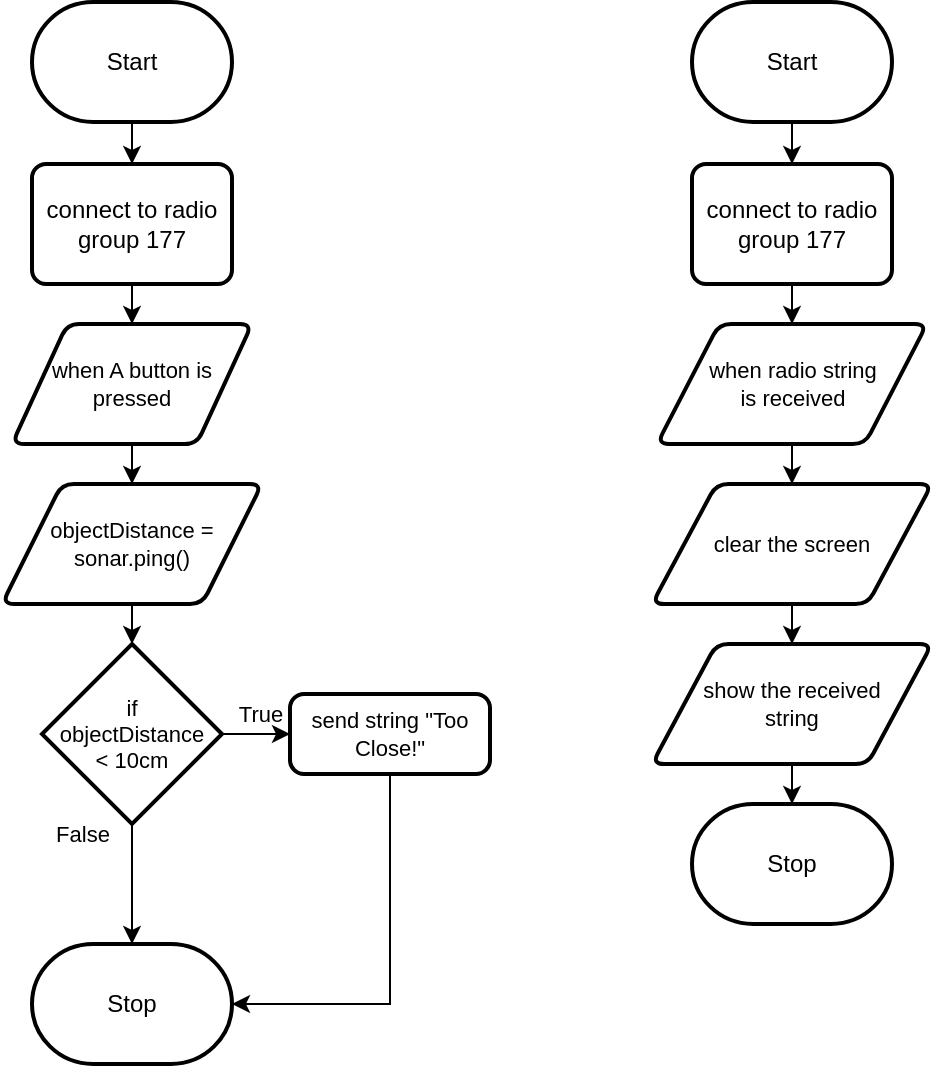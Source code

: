 <mxfile>
    <diagram id="HIP3nbAZw_EuaXWnEj3U" name="Page-1">
        <mxGraphModel dx="749" dy="435" grid="1" gridSize="10" guides="1" tooltips="1" connect="1" arrows="1" fold="1" page="1" pageScale="1" pageWidth="850" pageHeight="1100" math="0" shadow="0">
            <root>
                <mxCell id="0"/>
                <mxCell id="1" parent="0"/>
                <mxCell id="8" style="edgeStyle=orthogonalEdgeStyle;shape=connector;rounded=0;html=1;exitX=0.5;exitY=1;exitDx=0;exitDy=0;exitPerimeter=0;entryX=0.5;entryY=0;entryDx=0;entryDy=0;labelBackgroundColor=default;strokeColor=default;fontFamily=Helvetica;fontSize=11;fontColor=default;endArrow=classic;" edge="1" parent="1" source="2" target="6">
                    <mxGeometry relative="1" as="geometry"/>
                </mxCell>
                <mxCell id="2" value="Start" style="strokeWidth=2;html=1;shape=mxgraph.flowchart.terminator;whiteSpace=wrap;" parent="1" vertex="1">
                    <mxGeometry x="175" y="70" width="100" height="60" as="geometry"/>
                </mxCell>
                <mxCell id="3" value="Stop" style="strokeWidth=2;html=1;shape=mxgraph.flowchart.terminator;whiteSpace=wrap;" parent="1" vertex="1">
                    <mxGeometry x="175" y="541" width="100" height="60" as="geometry"/>
                </mxCell>
                <mxCell id="9" style="edgeStyle=orthogonalEdgeStyle;shape=connector;rounded=0;html=1;exitX=0.5;exitY=1;exitDx=0;exitDy=0;entryX=0.5;entryY=0;entryDx=0;entryDy=0;labelBackgroundColor=default;strokeColor=default;fontFamily=Helvetica;fontSize=11;fontColor=default;endArrow=classic;" edge="1" parent="1" source="6" target="7">
                    <mxGeometry relative="1" as="geometry"/>
                </mxCell>
                <mxCell id="6" value="connect to radio group 177" style="rounded=1;whiteSpace=wrap;html=1;absoluteArcSize=1;arcSize=14;strokeWidth=2;" vertex="1" parent="1">
                    <mxGeometry x="175" y="151" width="100" height="60" as="geometry"/>
                </mxCell>
                <mxCell id="11" style="edgeStyle=orthogonalEdgeStyle;shape=connector;rounded=0;html=1;exitX=0.5;exitY=1;exitDx=0;exitDy=0;entryX=0.5;entryY=0;entryDx=0;entryDy=0;labelBackgroundColor=default;strokeColor=default;fontFamily=Helvetica;fontSize=11;fontColor=default;endArrow=classic;" edge="1" parent="1" source="7" target="10">
                    <mxGeometry relative="1" as="geometry"/>
                </mxCell>
                <mxCell id="7" value="when A button is pressed" style="shape=parallelogram;html=1;strokeWidth=2;perimeter=parallelogramPerimeter;whiteSpace=wrap;rounded=1;arcSize=12;size=0.23;fontFamily=Helvetica;fontSize=11;fontColor=default;" vertex="1" parent="1">
                    <mxGeometry x="165" y="231" width="120" height="60" as="geometry"/>
                </mxCell>
                <mxCell id="15" style="edgeStyle=orthogonalEdgeStyle;shape=connector;rounded=0;html=1;exitX=0.5;exitY=1;exitDx=0;exitDy=0;entryX=0.5;entryY=0;entryDx=0;entryDy=0;entryPerimeter=0;labelBackgroundColor=default;strokeColor=default;fontFamily=Helvetica;fontSize=11;fontColor=default;endArrow=classic;" edge="1" parent="1" source="10" target="12">
                    <mxGeometry relative="1" as="geometry"/>
                </mxCell>
                <mxCell id="10" value="objectDistance = sonar.ping()" style="shape=parallelogram;html=1;strokeWidth=2;perimeter=parallelogramPerimeter;whiteSpace=wrap;rounded=1;arcSize=12;size=0.23;fontFamily=Helvetica;fontSize=11;fontColor=default;" vertex="1" parent="1">
                    <mxGeometry x="160" y="311" width="130" height="60" as="geometry"/>
                </mxCell>
                <mxCell id="14" style="edgeStyle=orthogonalEdgeStyle;shape=connector;rounded=0;html=1;exitX=1;exitY=0.5;exitDx=0;exitDy=0;exitPerimeter=0;entryX=0;entryY=0.5;entryDx=0;entryDy=0;labelBackgroundColor=default;strokeColor=default;fontFamily=Helvetica;fontSize=11;fontColor=default;endArrow=classic;" edge="1" parent="1" source="12" target="13">
                    <mxGeometry relative="1" as="geometry"/>
                </mxCell>
                <mxCell id="16" style="edgeStyle=orthogonalEdgeStyle;shape=connector;rounded=0;html=1;exitX=0.5;exitY=1;exitDx=0;exitDy=0;exitPerimeter=0;entryX=0.5;entryY=0;entryDx=0;entryDy=0;entryPerimeter=0;labelBackgroundColor=default;strokeColor=default;fontFamily=Helvetica;fontSize=11;fontColor=default;endArrow=classic;" edge="1" parent="1" source="12" target="3">
                    <mxGeometry relative="1" as="geometry"/>
                </mxCell>
                <mxCell id="12" value="if&lt;br&gt;objectDistance&lt;br&gt;&amp;lt; 10cm" style="strokeWidth=2;html=1;shape=mxgraph.flowchart.decision;whiteSpace=wrap;fontFamily=Helvetica;fontSize=11;fontColor=default;" vertex="1" parent="1">
                    <mxGeometry x="180" y="391" width="90" height="90" as="geometry"/>
                </mxCell>
                <mxCell id="17" style="edgeStyle=orthogonalEdgeStyle;shape=connector;rounded=0;html=1;exitX=0.5;exitY=1;exitDx=0;exitDy=0;entryX=1;entryY=0.5;entryDx=0;entryDy=0;entryPerimeter=0;labelBackgroundColor=default;strokeColor=default;fontFamily=Helvetica;fontSize=11;fontColor=default;endArrow=classic;" edge="1" parent="1" source="13" target="3">
                    <mxGeometry relative="1" as="geometry"/>
                </mxCell>
                <mxCell id="13" value="send string &quot;Too Close!&quot;" style="rounded=1;whiteSpace=wrap;html=1;absoluteArcSize=1;arcSize=14;strokeWidth=2;fontFamily=Helvetica;fontSize=11;fontColor=default;" vertex="1" parent="1">
                    <mxGeometry x="304" y="416" width="100" height="40" as="geometry"/>
                </mxCell>
                <mxCell id="18" value="True" style="text;html=1;align=center;verticalAlign=middle;resizable=0;points=[];autosize=1;strokeColor=none;fillColor=none;fontSize=11;fontFamily=Helvetica;fontColor=default;" vertex="1" parent="1">
                    <mxGeometry x="264" y="411" width="50" height="30" as="geometry"/>
                </mxCell>
                <mxCell id="19" value="False" style="text;html=1;align=center;verticalAlign=middle;resizable=0;points=[];autosize=1;strokeColor=none;fillColor=none;fontSize=11;fontFamily=Helvetica;fontColor=default;" vertex="1" parent="1">
                    <mxGeometry x="175" y="471" width="50" height="30" as="geometry"/>
                </mxCell>
                <mxCell id="36" style="edgeStyle=orthogonalEdgeStyle;shape=connector;rounded=0;html=1;exitX=0.5;exitY=1;exitDx=0;exitDy=0;exitPerimeter=0;entryX=0.5;entryY=0;entryDx=0;entryDy=0;labelBackgroundColor=default;strokeColor=default;fontFamily=Helvetica;fontSize=11;fontColor=default;endArrow=classic;" edge="1" parent="1" source="37" target="40">
                    <mxGeometry relative="1" as="geometry"/>
                </mxCell>
                <mxCell id="37" value="Start" style="strokeWidth=2;html=1;shape=mxgraph.flowchart.terminator;whiteSpace=wrap;" vertex="1" parent="1">
                    <mxGeometry x="505" y="70" width="100" height="60" as="geometry"/>
                </mxCell>
                <mxCell id="38" value="Stop" style="strokeWidth=2;html=1;shape=mxgraph.flowchart.terminator;whiteSpace=wrap;" vertex="1" parent="1">
                    <mxGeometry x="505" y="471" width="100" height="60" as="geometry"/>
                </mxCell>
                <mxCell id="39" style="edgeStyle=orthogonalEdgeStyle;shape=connector;rounded=0;html=1;exitX=0.5;exitY=1;exitDx=0;exitDy=0;entryX=0.5;entryY=0;entryDx=0;entryDy=0;labelBackgroundColor=default;strokeColor=default;fontFamily=Helvetica;fontSize=11;fontColor=default;endArrow=classic;" edge="1" parent="1" source="40" target="42">
                    <mxGeometry relative="1" as="geometry"/>
                </mxCell>
                <mxCell id="40" value="connect to radio group 177" style="rounded=1;whiteSpace=wrap;html=1;absoluteArcSize=1;arcSize=14;strokeWidth=2;" vertex="1" parent="1">
                    <mxGeometry x="505" y="151" width="100" height="60" as="geometry"/>
                </mxCell>
                <mxCell id="41" style="edgeStyle=orthogonalEdgeStyle;shape=connector;rounded=0;html=1;exitX=0.5;exitY=1;exitDx=0;exitDy=0;entryX=0.5;entryY=0;entryDx=0;entryDy=0;labelBackgroundColor=default;strokeColor=default;fontFamily=Helvetica;fontSize=11;fontColor=default;endArrow=classic;" edge="1" parent="1" source="42" target="44">
                    <mxGeometry relative="1" as="geometry"/>
                </mxCell>
                <mxCell id="42" value="when radio string&lt;br&gt;is received" style="shape=parallelogram;html=1;strokeWidth=2;perimeter=parallelogramPerimeter;whiteSpace=wrap;rounded=1;arcSize=12;size=0.23;fontFamily=Helvetica;fontSize=11;fontColor=default;" vertex="1" parent="1">
                    <mxGeometry x="487.5" y="231" width="135" height="60" as="geometry"/>
                </mxCell>
                <mxCell id="43" style="edgeStyle=orthogonalEdgeStyle;shape=connector;rounded=0;html=1;exitX=0.5;exitY=1;exitDx=0;exitDy=0;entryX=0.5;entryY=0;entryDx=0;entryDy=0;labelBackgroundColor=default;strokeColor=default;fontFamily=Helvetica;fontSize=11;fontColor=default;endArrow=classic;" edge="1" parent="1" source="44" target="52">
                    <mxGeometry relative="1" as="geometry">
                        <mxPoint x="555" y="391" as="targetPoint"/>
                    </mxGeometry>
                </mxCell>
                <mxCell id="44" value="clear the screen&lt;div&gt;&lt;/div&gt;&lt;div&gt;&lt;/div&gt;" style="shape=parallelogram;html=1;strokeWidth=2;perimeter=parallelogramPerimeter;whiteSpace=wrap;rounded=1;arcSize=12;size=0.23;fontFamily=Helvetica;fontSize=11;fontColor=default;" vertex="1" parent="1">
                    <mxGeometry x="485" y="311" width="140" height="60" as="geometry"/>
                </mxCell>
                <mxCell id="53" style="edgeStyle=orthogonalEdgeStyle;shape=connector;rounded=0;html=1;exitX=0.5;exitY=1;exitDx=0;exitDy=0;entryX=0.5;entryY=0;entryDx=0;entryDy=0;entryPerimeter=0;labelBackgroundColor=default;strokeColor=default;fontFamily=Helvetica;fontSize=11;fontColor=default;endArrow=classic;" edge="1" parent="1" source="52" target="38">
                    <mxGeometry relative="1" as="geometry"/>
                </mxCell>
                <mxCell id="52" value="&lt;div&gt;show the received&lt;/div&gt;&lt;div&gt;string&lt;/div&gt;&lt;div&gt;&lt;/div&gt;" style="shape=parallelogram;html=1;strokeWidth=2;perimeter=parallelogramPerimeter;whiteSpace=wrap;rounded=1;arcSize=12;size=0.23;fontFamily=Helvetica;fontSize=11;fontColor=default;" vertex="1" parent="1">
                    <mxGeometry x="485" y="391" width="140" height="60" as="geometry"/>
                </mxCell>
            </root>
        </mxGraphModel>
    </diagram>
</mxfile>